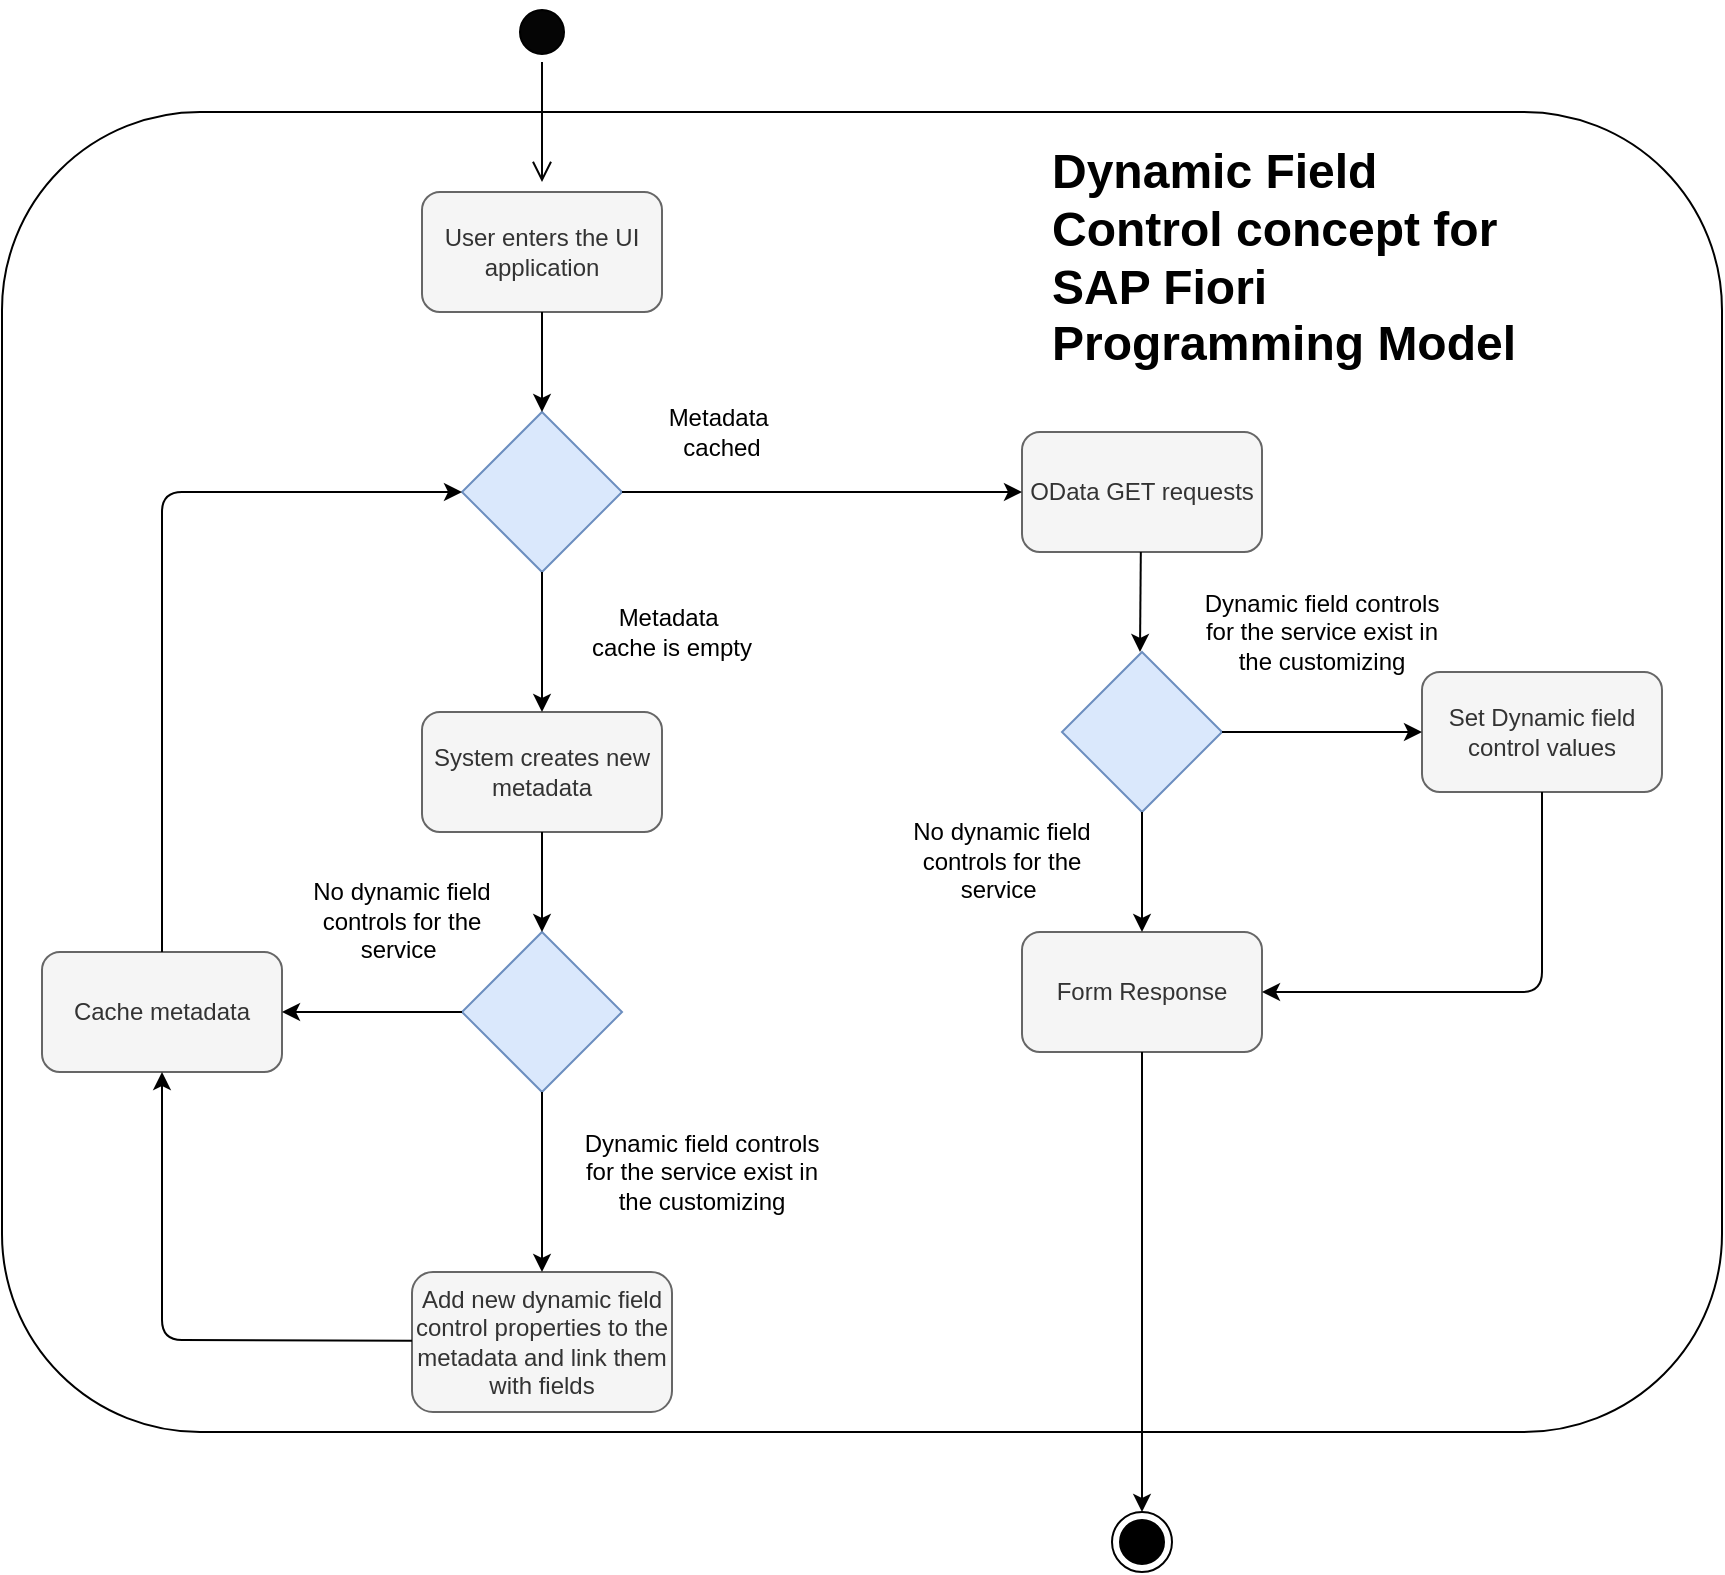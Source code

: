 <mxfile version="14.1.1" type="github">
  <diagram name="Page-1" id="9361dd3d-8414-5efd-6122-117bd74ce7a7">
    <mxGraphModel dx="920" dy="868" grid="1" gridSize="10" guides="1" tooltips="1" connect="1" arrows="1" fold="1" page="0" pageScale="1.5" pageWidth="826" pageHeight="1169" background="#ffffff" math="0" shadow="0">
      <root>
        <mxCell id="0" />
        <mxCell id="1" parent="0" />
        <mxCell id="Oideqtfe7ucw9kuo85nb-137" value="" style="whiteSpace=wrap;html=1;rounded=1;" vertex="1" parent="1">
          <mxGeometry x="130" y="130" width="860" height="660" as="geometry" />
        </mxCell>
        <mxCell id="Oideqtfe7ucw9kuo85nb-92" value="User enters the UI application" style="whiteSpace=wrap;html=1;perimeterSpacing=0;rounded=1;fillColor=#f5f5f5;strokeColor=#666666;fontColor=#333333;" vertex="1" parent="1">
          <mxGeometry x="340" y="170" width="120" height="60" as="geometry" />
        </mxCell>
        <mxCell id="Oideqtfe7ucw9kuo85nb-93" value="" style="ellipse;html=1;shape=startState;fillColor=#050505;rounded=1;" vertex="1" parent="1">
          <mxGeometry x="385" y="75" width="30" height="30" as="geometry" />
        </mxCell>
        <mxCell id="Oideqtfe7ucw9kuo85nb-94" value="" style="edgeStyle=orthogonalEdgeStyle;html=1;verticalAlign=bottom;endArrow=open;endSize=8;strokeColor=#030303;" edge="1" source="Oideqtfe7ucw9kuo85nb-93" parent="1">
          <mxGeometry relative="1" as="geometry">
            <mxPoint x="400" y="165" as="targetPoint" />
          </mxGeometry>
        </mxCell>
        <mxCell id="Oideqtfe7ucw9kuo85nb-96" value="" style="rhombus;whiteSpace=wrap;html=1;rounded=0;fillColor=#dae8fc;strokeColor=#6c8ebf;" vertex="1" parent="1">
          <mxGeometry x="360" y="280" width="80" height="80" as="geometry" />
        </mxCell>
        <mxCell id="Oideqtfe7ucw9kuo85nb-97" value="" style="endArrow=classic;html=1;exitX=0.5;exitY=1;exitDx=0;exitDy=0;entryX=0.5;entryY=0;entryDx=0;entryDy=0;" edge="1" parent="1" source="Oideqtfe7ucw9kuo85nb-92" target="Oideqtfe7ucw9kuo85nb-96">
          <mxGeometry width="50" height="50" relative="1" as="geometry">
            <mxPoint x="480" y="300" as="sourcePoint" />
            <mxPoint x="530" y="250" as="targetPoint" />
          </mxGeometry>
        </mxCell>
        <mxCell id="Oideqtfe7ucw9kuo85nb-99" value="OData GET requests" style="whiteSpace=wrap;html=1;rounded=1;fillColor=#f5f5f5;strokeColor=#666666;fontColor=#333333;" vertex="1" parent="1">
          <mxGeometry x="640" y="290" width="120" height="60" as="geometry" />
        </mxCell>
        <mxCell id="Oideqtfe7ucw9kuo85nb-100" value="System creates new metadata" style="whiteSpace=wrap;html=1;rounded=1;fillColor=#f5f5f5;strokeColor=#666666;fontColor=#333333;" vertex="1" parent="1">
          <mxGeometry x="340" y="430" width="120" height="60" as="geometry" />
        </mxCell>
        <mxCell id="Oideqtfe7ucw9kuo85nb-101" value="" style="endArrow=classic;html=1;exitX=1;exitY=0.5;exitDx=0;exitDy=0;entryX=0;entryY=0.5;entryDx=0;entryDy=0;" edge="1" parent="1" source="Oideqtfe7ucw9kuo85nb-96" target="Oideqtfe7ucw9kuo85nb-99">
          <mxGeometry width="50" height="50" relative="1" as="geometry">
            <mxPoint x="480" y="300" as="sourcePoint" />
            <mxPoint x="530" y="250" as="targetPoint" />
          </mxGeometry>
        </mxCell>
        <mxCell id="Oideqtfe7ucw9kuo85nb-102" value="" style="endArrow=classic;html=1;exitX=0.5;exitY=1;exitDx=0;exitDy=0;entryX=0.5;entryY=0;entryDx=0;entryDy=0;" edge="1" parent="1" source="Oideqtfe7ucw9kuo85nb-96" target="Oideqtfe7ucw9kuo85nb-100">
          <mxGeometry width="50" height="50" relative="1" as="geometry">
            <mxPoint x="480" y="300" as="sourcePoint" />
            <mxPoint x="530" y="250" as="targetPoint" />
          </mxGeometry>
        </mxCell>
        <mxCell id="Oideqtfe7ucw9kuo85nb-103" value="Metadata&amp;nbsp; cached" style="text;html=1;strokeColor=none;fillColor=none;align=center;verticalAlign=middle;whiteSpace=wrap;rounded=1;" vertex="1" parent="1">
          <mxGeometry x="470" y="280" width="40" height="20" as="geometry" />
        </mxCell>
        <mxCell id="Oideqtfe7ucw9kuo85nb-104" value="Metadata&amp;nbsp; cache is empty" style="text;html=1;strokeColor=none;fillColor=none;align=center;verticalAlign=middle;whiteSpace=wrap;rounded=1;" vertex="1" parent="1">
          <mxGeometry x="420" y="380" width="90" height="20" as="geometry" />
        </mxCell>
        <mxCell id="Oideqtfe7ucw9kuo85nb-105" value="" style="rhombus;whiteSpace=wrap;html=1;rounded=0;fillColor=#dae8fc;strokeColor=#6c8ebf;" vertex="1" parent="1">
          <mxGeometry x="360" y="540" width="80" height="80" as="geometry" />
        </mxCell>
        <mxCell id="Oideqtfe7ucw9kuo85nb-106" value="" style="endArrow=classic;html=1;exitX=0.5;exitY=1;exitDx=0;exitDy=0;entryX=0.5;entryY=0;entryDx=0;entryDy=0;" edge="1" parent="1" source="Oideqtfe7ucw9kuo85nb-100" target="Oideqtfe7ucw9kuo85nb-105">
          <mxGeometry width="50" height="50" relative="1" as="geometry">
            <mxPoint x="410" y="370" as="sourcePoint" />
            <mxPoint x="410" y="440" as="targetPoint" />
          </mxGeometry>
        </mxCell>
        <mxCell id="Oideqtfe7ucw9kuo85nb-109" value="Add new dynamic field control properties to the metadata and link them with fields" style="whiteSpace=wrap;html=1;rounded=1;fillColor=#f5f5f5;strokeColor=#666666;fontColor=#333333;" vertex="1" parent="1">
          <mxGeometry x="335" y="710" width="130" height="70" as="geometry" />
        </mxCell>
        <mxCell id="Oideqtfe7ucw9kuo85nb-110" value="" style="endArrow=classic;html=1;exitX=0.5;exitY=1;exitDx=0;exitDy=0;entryX=0.5;entryY=0;entryDx=0;entryDy=0;" edge="1" parent="1" source="Oideqtfe7ucw9kuo85nb-105" target="Oideqtfe7ucw9kuo85nb-109">
          <mxGeometry width="50" height="50" relative="1" as="geometry">
            <mxPoint x="390" y="390" as="sourcePoint" />
            <mxPoint x="440" y="340" as="targetPoint" />
          </mxGeometry>
        </mxCell>
        <mxCell id="Oideqtfe7ucw9kuo85nb-112" value="&#xa;&#xa;&lt;span style=&quot;color: rgb(0, 0, 0); font-family: helvetica; font-size: 12px; font-style: normal; font-weight: 400; letter-spacing: normal; text-align: center; text-indent: 0px; text-transform: none; word-spacing: 0px; background-color: rgb(255, 255, 255); display: inline; float: none;&quot;&gt;Dynamic field controls for the service exist in the customizing&lt;/span&gt;&#xa;&#xa;" style="text;html=1;strokeColor=none;fillColor=none;align=center;verticalAlign=middle;whiteSpace=wrap;rounded=1;" vertex="1" parent="1">
          <mxGeometry x="420" y="650" width="120" height="20" as="geometry" />
        </mxCell>
        <mxCell id="Oideqtfe7ucw9kuo85nb-113" value="&lt;br&gt;&lt;br&gt;&lt;span style=&quot;color: rgb(0 , 0 , 0) ; font-family: &amp;#34;helvetica&amp;#34; ; font-size: 12px ; font-style: normal ; font-weight: 400 ; letter-spacing: normal ; text-align: center ; text-indent: 0px ; text-transform: none ; word-spacing: 0px ; background-color: rgb(255 , 255 , 255) ; display: inline ; float: none&quot;&gt;No dynamic field controls for the service&amp;nbsp;&lt;/span&gt;&lt;br&gt;" style="text;html=1;strokeColor=none;fillColor=none;align=center;verticalAlign=middle;whiteSpace=wrap;rounded=1;" vertex="1" parent="1">
          <mxGeometry x="270" y="510" width="120" height="20" as="geometry" />
        </mxCell>
        <mxCell id="Oideqtfe7ucw9kuo85nb-116" value="Cache metadata" style="whiteSpace=wrap;html=1;rounded=1;fillColor=#f5f5f5;strokeColor=#666666;fontColor=#333333;" vertex="1" parent="1">
          <mxGeometry x="150" y="550" width="120" height="60" as="geometry" />
        </mxCell>
        <mxCell id="Oideqtfe7ucw9kuo85nb-120" value="" style="endArrow=classic;html=1;exitX=0;exitY=0.5;exitDx=0;exitDy=0;entryX=1;entryY=0.5;entryDx=0;entryDy=0;" edge="1" parent="1" source="Oideqtfe7ucw9kuo85nb-105" target="Oideqtfe7ucw9kuo85nb-116">
          <mxGeometry width="50" height="50" relative="1" as="geometry">
            <mxPoint x="410" y="630" as="sourcePoint" />
            <mxPoint x="410" y="720" as="targetPoint" />
          </mxGeometry>
        </mxCell>
        <mxCell id="Oideqtfe7ucw9kuo85nb-121" value="" style="endArrow=classic;html=1;exitX=0;exitY=0.5;exitDx=0;exitDy=0;entryX=0.5;entryY=1;entryDx=0;entryDy=0;" edge="1" parent="1" target="Oideqtfe7ucw9kuo85nb-116">
          <mxGeometry width="50" height="50" relative="1" as="geometry">
            <mxPoint x="335" y="744.41" as="sourcePoint" />
            <mxPoint x="245" y="744.41" as="targetPoint" />
            <Array as="points">
              <mxPoint x="210" y="744" />
            </Array>
          </mxGeometry>
        </mxCell>
        <mxCell id="Oideqtfe7ucw9kuo85nb-122" value="" style="endArrow=classic;html=1;exitX=0.5;exitY=0;exitDx=0;exitDy=0;entryX=0;entryY=0.5;entryDx=0;entryDy=0;" edge="1" parent="1" source="Oideqtfe7ucw9kuo85nb-116" target="Oideqtfe7ucw9kuo85nb-96">
          <mxGeometry width="50" height="50" relative="1" as="geometry">
            <mxPoint x="390" y="520" as="sourcePoint" />
            <mxPoint x="210" y="310" as="targetPoint" />
            <Array as="points">
              <mxPoint x="210" y="320" />
            </Array>
          </mxGeometry>
        </mxCell>
        <mxCell id="Oideqtfe7ucw9kuo85nb-123" value="" style="rhombus;whiteSpace=wrap;html=1;rounded=0;fillColor=#dae8fc;strokeColor=#6c8ebf;" vertex="1" parent="1">
          <mxGeometry x="660" y="400" width="80" height="80" as="geometry" />
        </mxCell>
        <mxCell id="Oideqtfe7ucw9kuo85nb-124" value="" style="endArrow=classic;html=1;exitX=0.5;exitY=1;exitDx=0;exitDy=0;" edge="1" parent="1">
          <mxGeometry width="50" height="50" relative="1" as="geometry">
            <mxPoint x="699.41" y="350" as="sourcePoint" />
            <mxPoint x="699" y="400" as="targetPoint" />
          </mxGeometry>
        </mxCell>
        <mxCell id="Oideqtfe7ucw9kuo85nb-125" value="&#xa;&#xa;&lt;span style=&quot;color: rgb(0, 0, 0); font-family: helvetica; font-size: 12px; font-style: normal; font-weight: 400; letter-spacing: normal; text-align: center; text-indent: 0px; text-transform: none; word-spacing: 0px; background-color: rgb(255, 255, 255); display: inline; float: none;&quot;&gt;Dynamic field controls for the service exist in the customizing&lt;/span&gt;&#xa;&#xa;" style="text;html=1;strokeColor=none;fillColor=none;align=center;verticalAlign=middle;whiteSpace=wrap;rounded=1;" vertex="1" parent="1">
          <mxGeometry x="730" y="380" width="120" height="20" as="geometry" />
        </mxCell>
        <mxCell id="Oideqtfe7ucw9kuo85nb-126" value="Set Dynamic field control values" style="whiteSpace=wrap;html=1;rounded=1;fillColor=#f5f5f5;strokeColor=#666666;fontColor=#333333;" vertex="1" parent="1">
          <mxGeometry x="840" y="410" width="120" height="60" as="geometry" />
        </mxCell>
        <mxCell id="Oideqtfe7ucw9kuo85nb-127" value="" style="endArrow=classic;html=1;exitX=1;exitY=0.5;exitDx=0;exitDy=0;entryX=0;entryY=0.5;entryDx=0;entryDy=0;" edge="1" parent="1" source="Oideqtfe7ucw9kuo85nb-123" target="Oideqtfe7ucw9kuo85nb-126">
          <mxGeometry width="50" height="50" relative="1" as="geometry">
            <mxPoint x="450" y="330" as="sourcePoint" />
            <mxPoint x="650" y="330" as="targetPoint" />
          </mxGeometry>
        </mxCell>
        <mxCell id="Oideqtfe7ucw9kuo85nb-128" value="Form Response" style="whiteSpace=wrap;html=1;rounded=1;fillColor=#f5f5f5;strokeColor=#666666;fontColor=#333333;" vertex="1" parent="1">
          <mxGeometry x="640" y="540" width="120" height="60" as="geometry" />
        </mxCell>
        <mxCell id="Oideqtfe7ucw9kuo85nb-129" value="" style="endArrow=classic;html=1;exitX=0.5;exitY=1;exitDx=0;exitDy=0;entryX=0.5;entryY=0;entryDx=0;entryDy=0;" edge="1" parent="1" source="Oideqtfe7ucw9kuo85nb-123" target="Oideqtfe7ucw9kuo85nb-128">
          <mxGeometry width="50" height="50" relative="1" as="geometry">
            <mxPoint x="750" y="450" as="sourcePoint" />
            <mxPoint x="850" y="450" as="targetPoint" />
          </mxGeometry>
        </mxCell>
        <mxCell id="Oideqtfe7ucw9kuo85nb-131" value="&lt;br&gt;&lt;br&gt;&lt;span style=&quot;color: rgb(0 , 0 , 0) ; font-family: &amp;#34;helvetica&amp;#34; ; font-size: 12px ; font-style: normal ; font-weight: 400 ; letter-spacing: normal ; text-align: center ; text-indent: 0px ; text-transform: none ; word-spacing: 0px ; background-color: rgb(255 , 255 , 255) ; display: inline ; float: none&quot;&gt;No dynamic field controls for the service&amp;nbsp;&lt;/span&gt;&lt;br&gt;" style="text;html=1;strokeColor=none;fillColor=none;align=center;verticalAlign=middle;whiteSpace=wrap;rounded=1;" vertex="1" parent="1">
          <mxGeometry x="570" y="480" width="120" height="20" as="geometry" />
        </mxCell>
        <mxCell id="Oideqtfe7ucw9kuo85nb-132" value="" style="endArrow=classic;html=1;strokeColor=#030303;entryX=1;entryY=0.5;entryDx=0;entryDy=0;exitX=0.5;exitY=1;exitDx=0;exitDy=0;" edge="1" parent="1" source="Oideqtfe7ucw9kuo85nb-126" target="Oideqtfe7ucw9kuo85nb-128">
          <mxGeometry width="50" height="50" relative="1" as="geometry">
            <mxPoint x="590" y="630" as="sourcePoint" />
            <mxPoint x="640" y="580" as="targetPoint" />
            <Array as="points">
              <mxPoint x="900" y="570" />
            </Array>
          </mxGeometry>
        </mxCell>
        <mxCell id="Oideqtfe7ucw9kuo85nb-135" value="" style="endArrow=classic;html=1;strokeColor=#030303;exitX=0.5;exitY=1;exitDx=0;exitDy=0;entryX=0.5;entryY=0;entryDx=0;entryDy=0;" edge="1" parent="1" target="Oideqtfe7ucw9kuo85nb-136">
          <mxGeometry width="50" height="50" relative="1" as="geometry">
            <mxPoint x="700" y="600" as="sourcePoint" />
            <mxPoint x="700" y="800" as="targetPoint" />
            <Array as="points">
              <mxPoint x="700" y="700" />
            </Array>
          </mxGeometry>
        </mxCell>
        <mxCell id="Oideqtfe7ucw9kuo85nb-136" value="" style="ellipse;html=1;shape=endState;fillColor=#000000;rounded=1;" vertex="1" parent="1">
          <mxGeometry x="685" y="830" width="30" height="30" as="geometry" />
        </mxCell>
        <mxCell id="Oideqtfe7ucw9kuo85nb-138" value="&lt;h1&gt;Dynamic Field Control concept for SAP Fiori Programming Model&lt;/h1&gt;&lt;p&gt;Lorem ipsum dolor sit amet, consectetur adipisicing elit, sed do eiusmod tempor incididunt ut labore et dolore magna aliqua.&lt;/p&gt;" style="text;html=1;strokeColor=none;fillColor=none;spacing=5;spacingTop=-20;whiteSpace=wrap;overflow=hidden;rounded=0;" vertex="1" parent="1">
          <mxGeometry x="650" y="140" width="260" height="120" as="geometry" />
        </mxCell>
      </root>
    </mxGraphModel>
  </diagram>
</mxfile>

